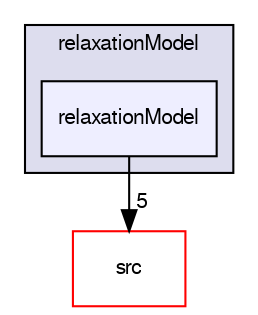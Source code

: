 digraph "applications/utilities/mesh/generation/foamyHexMesh/conformalVoronoiMesh/relaxationModel/relaxationModel" {
  bgcolor=transparent;
  compound=true
  node [ fontsize="10", fontname="FreeSans"];
  edge [ labelfontsize="10", labelfontname="FreeSans"];
  subgraph clusterdir_d92c8cef939c538197dc25d91cec2b23 {
    graph [ bgcolor="#ddddee", pencolor="black", label="relaxationModel" fontname="FreeSans", fontsize="10", URL="dir_d92c8cef939c538197dc25d91cec2b23.html"]
  dir_39dca2377a5a4835581084bfcccc9d07 [shape=box, label="relaxationModel", style="filled", fillcolor="#eeeeff", pencolor="black", URL="dir_39dca2377a5a4835581084bfcccc9d07.html"];
  }
  dir_68267d1309a1af8e8297ef4c3efbcdba [shape=box label="src" color="red" URL="dir_68267d1309a1af8e8297ef4c3efbcdba.html"];
  dir_39dca2377a5a4835581084bfcccc9d07->dir_68267d1309a1af8e8297ef4c3efbcdba [headlabel="5", labeldistance=1.5 headhref="dir_000401_000577.html"];
}
